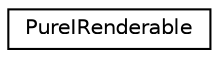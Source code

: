digraph "Graphical Class Hierarchy"
{
 // LATEX_PDF_SIZE
  edge [fontname="Helvetica",fontsize="10",labelfontname="Helvetica",labelfontsize="10"];
  node [fontname="Helvetica",fontsize="10",shape=record];
  rankdir="LR";
  Node0 [label="PureIRenderable",height=0.2,width=0.4,color="black", fillcolor="white", style="filled",URL="$class_pure_i_renderable.html",tooltip="Renderable object interface."];
}
